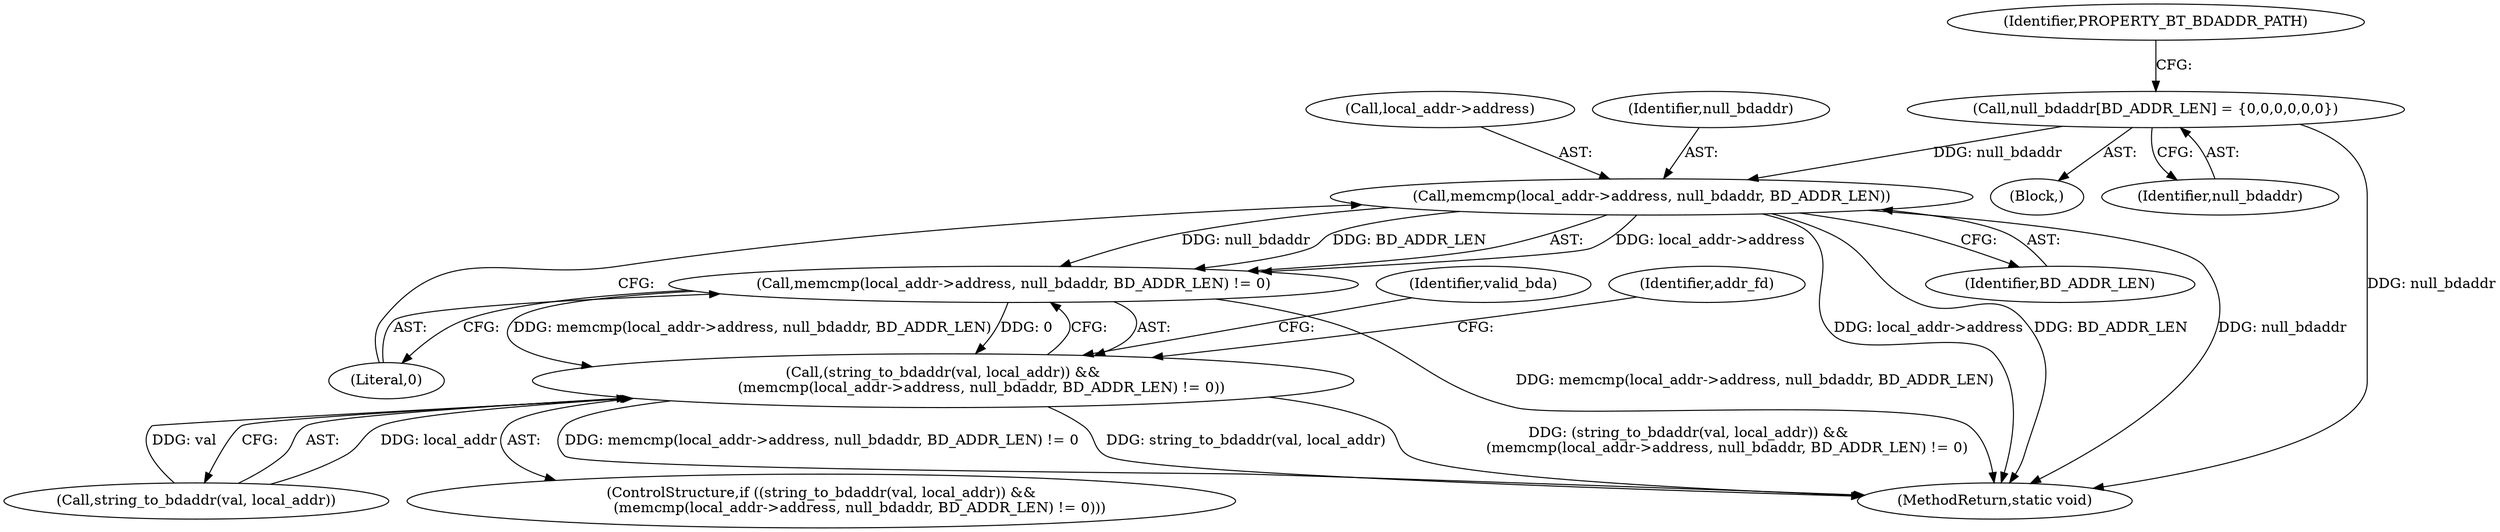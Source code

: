 digraph "0_Android_472271b153c5dc53c28beac55480a8d8434b2d5c_12@API" {
"1000163" [label="(Call,memcmp(local_addr->address, null_bdaddr, BD_ADDR_LEN))"];
"1000123" [label="(Call,null_bdaddr[BD_ADDR_LEN] = {0,0,0,0,0,0})"];
"1000162" [label="(Call,memcmp(local_addr->address, null_bdaddr, BD_ADDR_LEN) != 0)"];
"1000158" [label="(Call,(string_to_bdaddr(val, local_addr)) &&\n                 (memcmp(local_addr->address, null_bdaddr, BD_ADDR_LEN) != 0))"];
"1000349" [label="(MethodReturn,static void)"];
"1000159" [label="(Call,string_to_bdaddr(val, local_addr))"];
"1000162" [label="(Call,memcmp(local_addr->address, null_bdaddr, BD_ADDR_LEN) != 0)"];
"1000164" [label="(Call,local_addr->address)"];
"1000110" [label="(Block,)"];
"1000127" [label="(Identifier,PROPERTY_BT_BDADDR_PATH)"];
"1000172" [label="(Identifier,valid_bda)"];
"1000158" [label="(Call,(string_to_bdaddr(val, local_addr)) &&\n                 (memcmp(local_addr->address, null_bdaddr, BD_ADDR_LEN) != 0))"];
"1000168" [label="(Identifier,BD_ADDR_LEN)"];
"1000167" [label="(Identifier,null_bdaddr)"];
"1000123" [label="(Call,null_bdaddr[BD_ADDR_LEN] = {0,0,0,0,0,0})"];
"1000124" [label="(Identifier,null_bdaddr)"];
"1000157" [label="(ControlStructure,if ((string_to_bdaddr(val, local_addr)) &&\n                 (memcmp(local_addr->address, null_bdaddr, BD_ADDR_LEN) != 0)))"];
"1000179" [label="(Identifier,addr_fd)"];
"1000163" [label="(Call,memcmp(local_addr->address, null_bdaddr, BD_ADDR_LEN))"];
"1000169" [label="(Literal,0)"];
"1000163" -> "1000162"  [label="AST: "];
"1000163" -> "1000168"  [label="CFG: "];
"1000164" -> "1000163"  [label="AST: "];
"1000167" -> "1000163"  [label="AST: "];
"1000168" -> "1000163"  [label="AST: "];
"1000169" -> "1000163"  [label="CFG: "];
"1000163" -> "1000349"  [label="DDG: local_addr->address"];
"1000163" -> "1000349"  [label="DDG: BD_ADDR_LEN"];
"1000163" -> "1000349"  [label="DDG: null_bdaddr"];
"1000163" -> "1000162"  [label="DDG: local_addr->address"];
"1000163" -> "1000162"  [label="DDG: null_bdaddr"];
"1000163" -> "1000162"  [label="DDG: BD_ADDR_LEN"];
"1000123" -> "1000163"  [label="DDG: null_bdaddr"];
"1000123" -> "1000110"  [label="AST: "];
"1000123" -> "1000124"  [label="CFG: "];
"1000124" -> "1000123"  [label="AST: "];
"1000127" -> "1000123"  [label="CFG: "];
"1000123" -> "1000349"  [label="DDG: null_bdaddr"];
"1000162" -> "1000158"  [label="AST: "];
"1000162" -> "1000169"  [label="CFG: "];
"1000169" -> "1000162"  [label="AST: "];
"1000158" -> "1000162"  [label="CFG: "];
"1000162" -> "1000349"  [label="DDG: memcmp(local_addr->address, null_bdaddr, BD_ADDR_LEN)"];
"1000162" -> "1000158"  [label="DDG: memcmp(local_addr->address, null_bdaddr, BD_ADDR_LEN)"];
"1000162" -> "1000158"  [label="DDG: 0"];
"1000158" -> "1000157"  [label="AST: "];
"1000158" -> "1000159"  [label="CFG: "];
"1000159" -> "1000158"  [label="AST: "];
"1000172" -> "1000158"  [label="CFG: "];
"1000179" -> "1000158"  [label="CFG: "];
"1000158" -> "1000349"  [label="DDG: string_to_bdaddr(val, local_addr)"];
"1000158" -> "1000349"  [label="DDG: (string_to_bdaddr(val, local_addr)) &&\n                 (memcmp(local_addr->address, null_bdaddr, BD_ADDR_LEN) != 0)"];
"1000158" -> "1000349"  [label="DDG: memcmp(local_addr->address, null_bdaddr, BD_ADDR_LEN) != 0"];
"1000159" -> "1000158"  [label="DDG: val"];
"1000159" -> "1000158"  [label="DDG: local_addr"];
}
